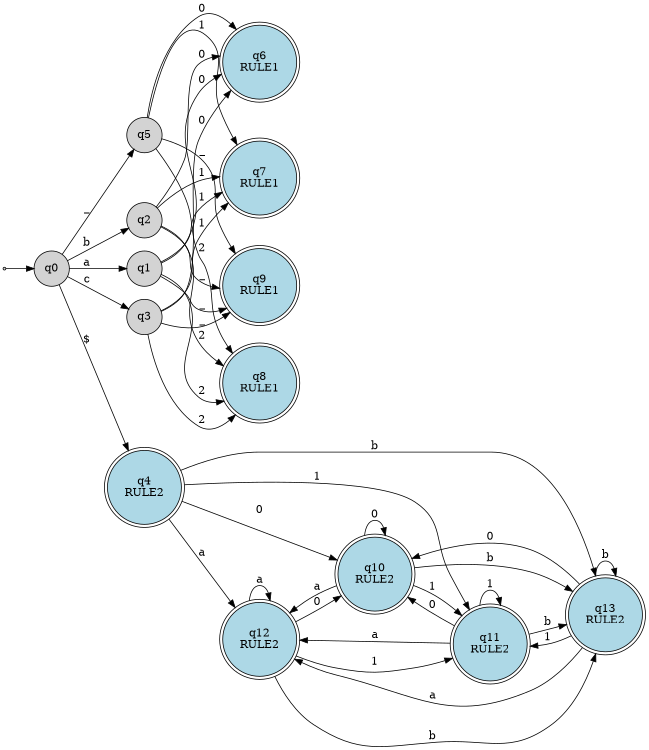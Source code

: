 digraph DFA {
    rankdir=LR;
    size="8,5";
    node [shape = doublecircle, style=filled, fillcolor=lightblue];
    q7 [label="q7\nRULE1"];
    q9 [label="q9\nRULE1"];
    q12 [label="q12\nRULE2"];
    q6 [label="q6\nRULE1"];
    q8 [label="q8\nRULE1"];
    q4 [label="q4\nRULE2"];
    q10 [label="q10\nRULE2"];
    q13 [label="q13\nRULE2"];
    q11 [label="q11\nRULE2"];
    node [shape = circle, style=filled, fillcolor=lightgrey];
    q1 [label="q1"];
    q3 [label="q3"];
    q5 [label="q5"];
    q2 [label="q2"];
    q0 [label="q0"];
    q1 -> q6 [label="0"];
    q1 -> q7 [label="1"];
    q1 -> q8 [label="2"];
    q1 -> q9 [label="_"];
    q12 -> q10 [label="0"];
    q12 -> q11 [label="1"];
    q12 -> q12 [label="a"];
    q12 -> q13 [label="b"];
    q3 -> q6 [label="0"];
    q3 -> q7 [label="1"];
    q3 -> q8 [label="2"];
    q3 -> q9 [label="_"];
    q5 -> q6 [label="0"];
    q5 -> q7 [label="1"];
    q5 -> q8 [label="2"];
    q5 -> q9 [label="_"];
    q2 -> q6 [label="0"];
    q2 -> q7 [label="1"];
    q2 -> q8 [label="2"];
    q2 -> q9 [label="_"];
    q4 -> q10 [label="0"];
    q4 -> q11 [label="1"];
    q4 -> q12 [label="a"];
    q4 -> q13 [label="b"];
    q10 -> q10 [label="0"];
    q10 -> q11 [label="1"];
    q10 -> q12 [label="a"];
    q10 -> q13 [label="b"];
    q0 -> q1 [label="a"];
    q0 -> q2 [label="b"];
    q0 -> q3 [label="c"];
    q0 -> q4 [label="$"];
    q0 -> q5 [label="_"];
    q13 -> q10 [label="0"];
    q13 -> q11 [label="1"];
    q13 -> q12 [label="a"];
    q13 -> q13 [label="b"];
    q11 -> q10 [label="0"];
    q11 -> q11 [label="1"];
    q11 -> q12 [label="a"];
    q11 -> q13 [label="b"];
    start [shape=point];
    start -> q0;
}
